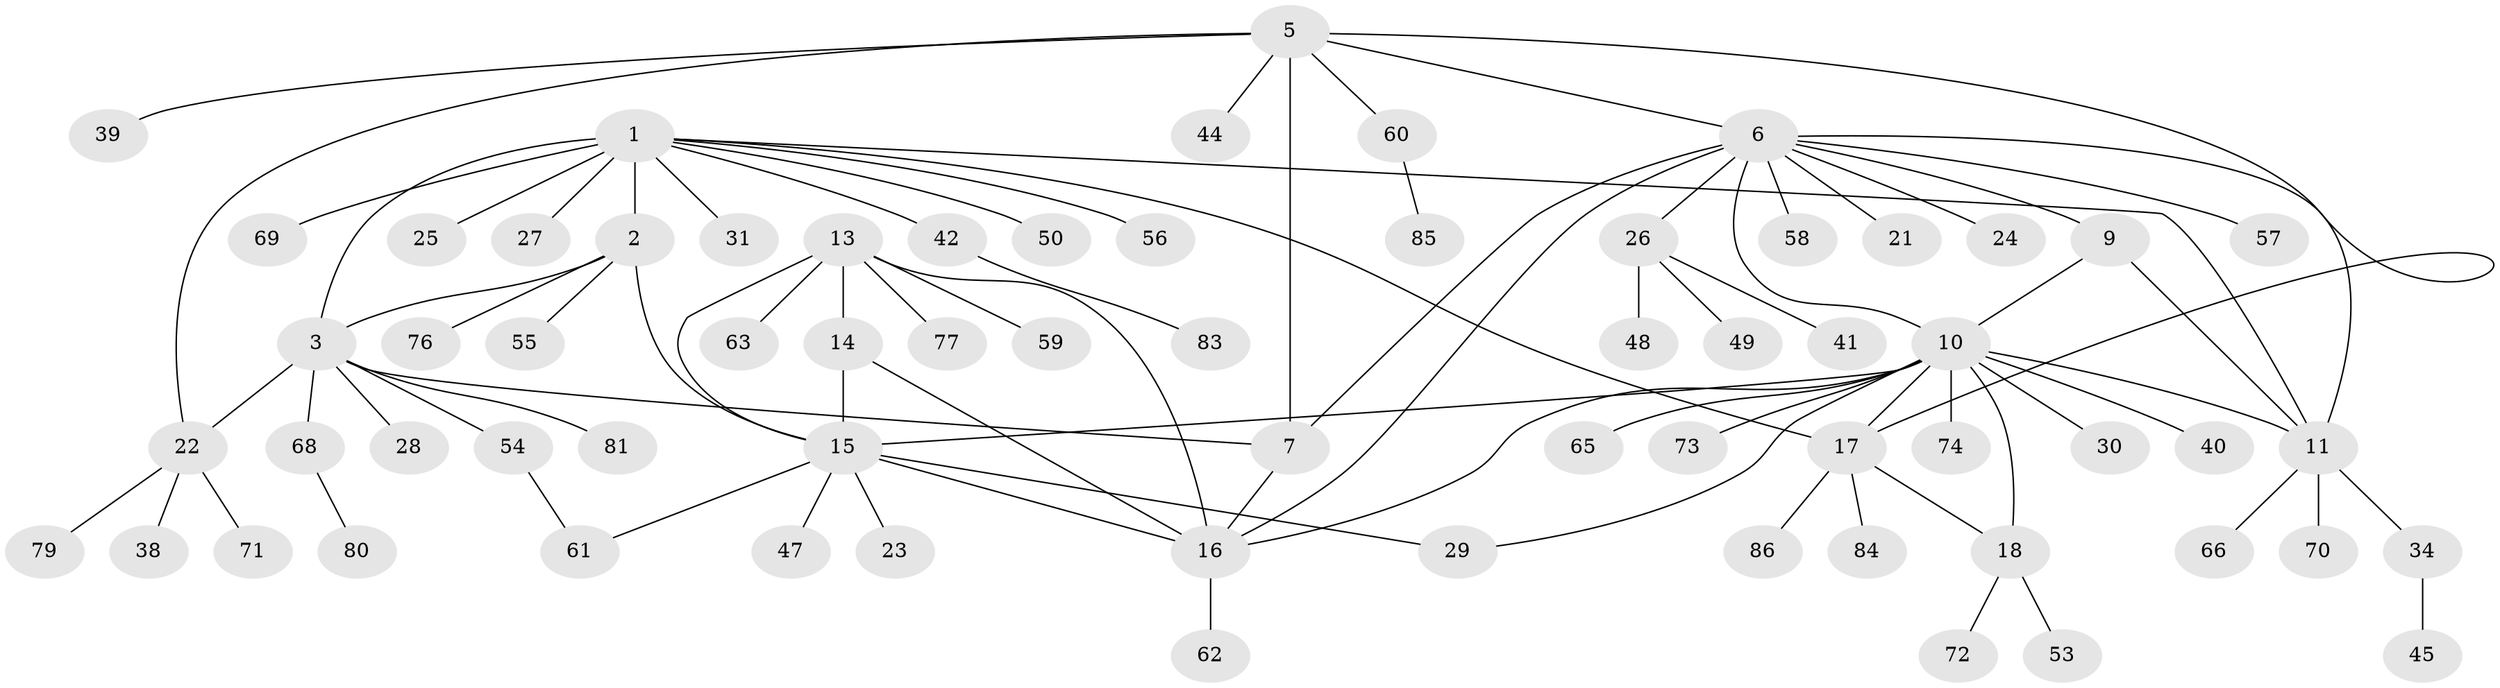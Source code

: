 // original degree distribution, {5: 0.05813953488372093, 6: 0.023255813953488372, 9: 0.011627906976744186, 10: 0.023255813953488372, 8: 0.046511627906976744, 7: 0.046511627906976744, 3: 0.06976744186046512, 4: 0.011627906976744186, 2: 0.12790697674418605, 1: 0.5813953488372093}
// Generated by graph-tools (version 1.1) at 2025/11/02/27/25 16:11:33]
// undirected, 67 vertices, 85 edges
graph export_dot {
graph [start="1"]
  node [color=gray90,style=filled];
  1 [super="+4"];
  2 [super="+52"];
  3 [super="+32"];
  5 [super="+8"];
  6 [super="+12"];
  7;
  9 [super="+82"];
  10 [super="+19"];
  11 [super="+46"];
  13 [super="+33"];
  14;
  15 [super="+37"];
  16 [super="+36"];
  17;
  18 [super="+20"];
  21 [super="+35"];
  22 [super="+51"];
  23;
  24;
  25;
  26 [super="+43"];
  27;
  28;
  29 [super="+64"];
  30;
  31;
  34;
  38;
  39;
  40;
  41;
  42;
  44;
  45;
  47;
  48;
  49;
  50 [super="+75"];
  53;
  54 [super="+78"];
  55;
  56;
  57;
  58;
  59;
  60 [super="+67"];
  61;
  62;
  63;
  65;
  66;
  68;
  69;
  70;
  71;
  72;
  73;
  74;
  76;
  77;
  79;
  80;
  81;
  83;
  84;
  85;
  86;
  1 -- 2 [weight=2];
  1 -- 3 [weight=2];
  1 -- 17;
  1 -- 56;
  1 -- 69;
  1 -- 42;
  1 -- 11;
  1 -- 50;
  1 -- 25;
  1 -- 27;
  1 -- 31;
  2 -- 3;
  2 -- 15;
  2 -- 76;
  2 -- 55;
  3 -- 7;
  3 -- 28;
  3 -- 54;
  3 -- 68;
  3 -- 81;
  3 -- 22;
  5 -- 6 [weight=2];
  5 -- 7 [weight=2];
  5 -- 17;
  5 -- 22;
  5 -- 39;
  5 -- 44;
  5 -- 60;
  6 -- 7;
  6 -- 16;
  6 -- 21;
  6 -- 57;
  6 -- 26;
  6 -- 58;
  6 -- 24;
  6 -- 9;
  6 -- 10;
  6 -- 11;
  7 -- 16;
  9 -- 10;
  9 -- 11;
  10 -- 11;
  10 -- 15;
  10 -- 29;
  10 -- 30;
  10 -- 73;
  10 -- 65;
  10 -- 40;
  10 -- 74;
  10 -- 16;
  10 -- 17;
  10 -- 18 [weight=2];
  11 -- 34;
  11 -- 66;
  11 -- 70;
  13 -- 14;
  13 -- 15;
  13 -- 16;
  13 -- 59;
  13 -- 77;
  13 -- 63;
  14 -- 15;
  14 -- 16;
  15 -- 16;
  15 -- 23;
  15 -- 47;
  15 -- 61;
  15 -- 29;
  16 -- 62;
  17 -- 18 [weight=2];
  17 -- 84;
  17 -- 86;
  18 -- 53;
  18 -- 72;
  22 -- 38;
  22 -- 71;
  22 -- 79;
  26 -- 41;
  26 -- 48;
  26 -- 49;
  34 -- 45;
  42 -- 83;
  54 -- 61;
  60 -- 85;
  68 -- 80;
}
